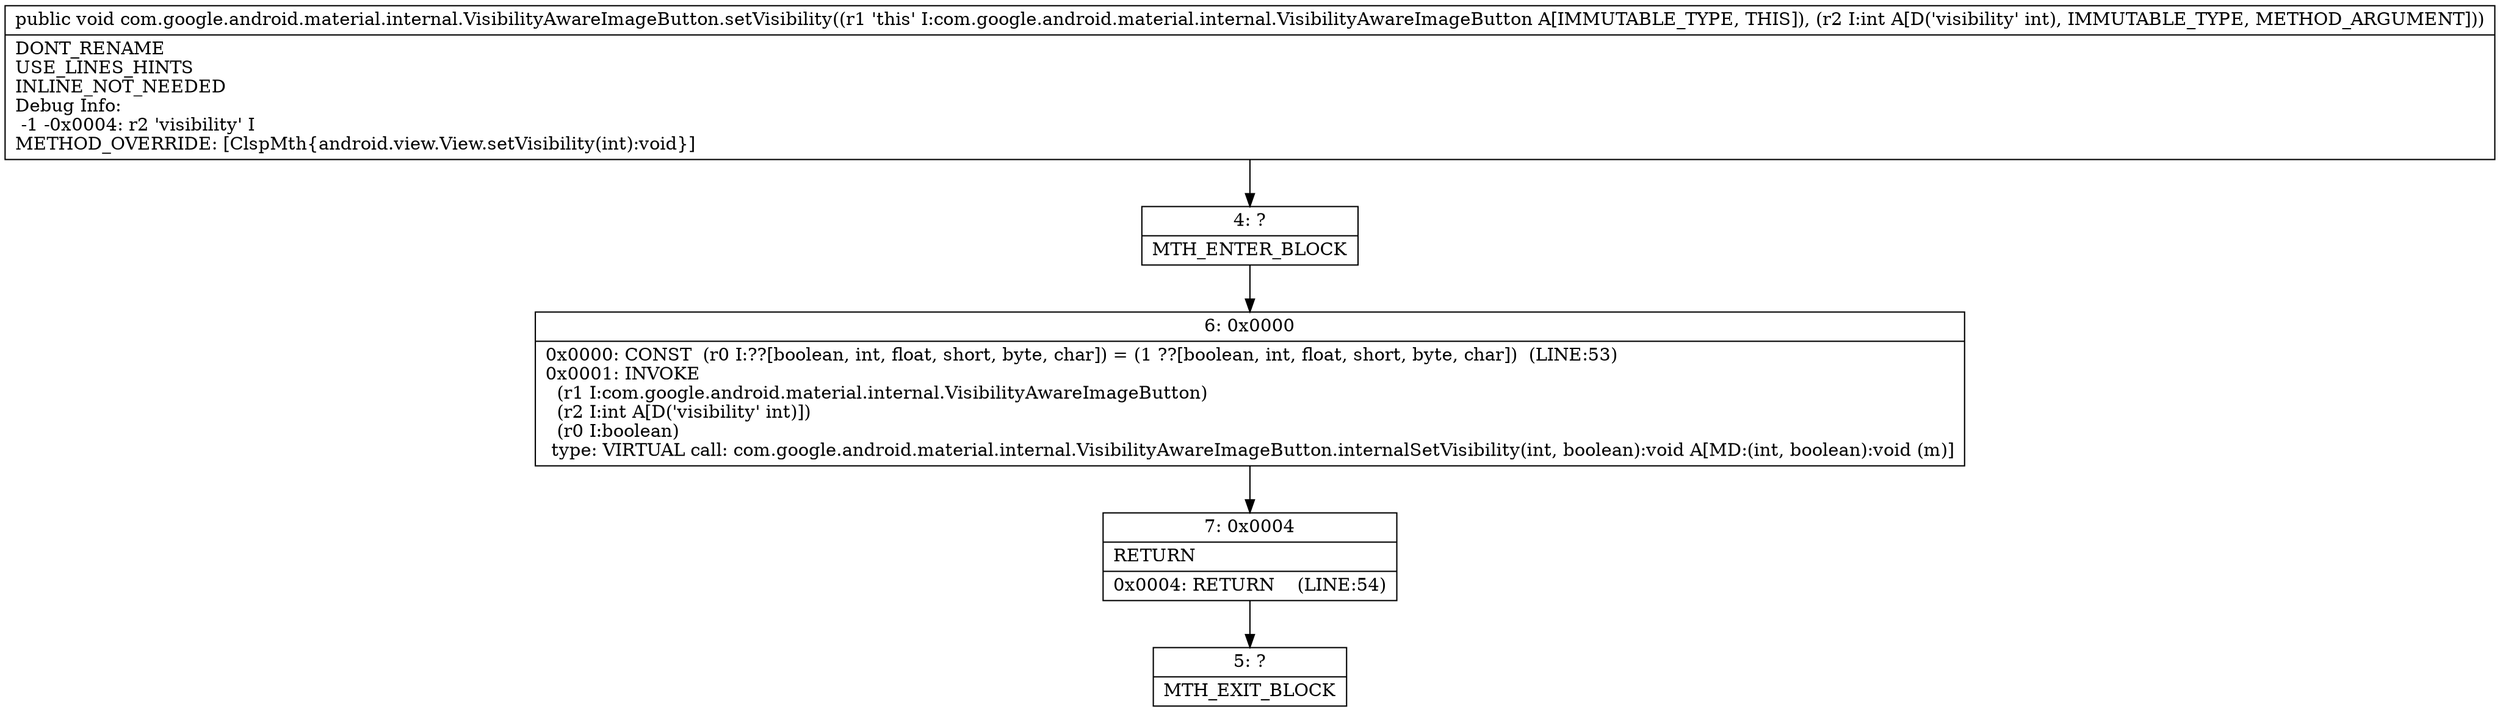 digraph "CFG forcom.google.android.material.internal.VisibilityAwareImageButton.setVisibility(I)V" {
Node_4 [shape=record,label="{4\:\ ?|MTH_ENTER_BLOCK\l}"];
Node_6 [shape=record,label="{6\:\ 0x0000|0x0000: CONST  (r0 I:??[boolean, int, float, short, byte, char]) = (1 ??[boolean, int, float, short, byte, char])  (LINE:53)\l0x0001: INVOKE  \l  (r1 I:com.google.android.material.internal.VisibilityAwareImageButton)\l  (r2 I:int A[D('visibility' int)])\l  (r0 I:boolean)\l type: VIRTUAL call: com.google.android.material.internal.VisibilityAwareImageButton.internalSetVisibility(int, boolean):void A[MD:(int, boolean):void (m)]\l}"];
Node_7 [shape=record,label="{7\:\ 0x0004|RETURN\l|0x0004: RETURN    (LINE:54)\l}"];
Node_5 [shape=record,label="{5\:\ ?|MTH_EXIT_BLOCK\l}"];
MethodNode[shape=record,label="{public void com.google.android.material.internal.VisibilityAwareImageButton.setVisibility((r1 'this' I:com.google.android.material.internal.VisibilityAwareImageButton A[IMMUTABLE_TYPE, THIS]), (r2 I:int A[D('visibility' int), IMMUTABLE_TYPE, METHOD_ARGUMENT]))  | DONT_RENAME\lUSE_LINES_HINTS\lINLINE_NOT_NEEDED\lDebug Info:\l  \-1 \-0x0004: r2 'visibility' I\lMETHOD_OVERRIDE: [ClspMth\{android.view.View.setVisibility(int):void\}]\l}"];
MethodNode -> Node_4;Node_4 -> Node_6;
Node_6 -> Node_7;
Node_7 -> Node_5;
}

